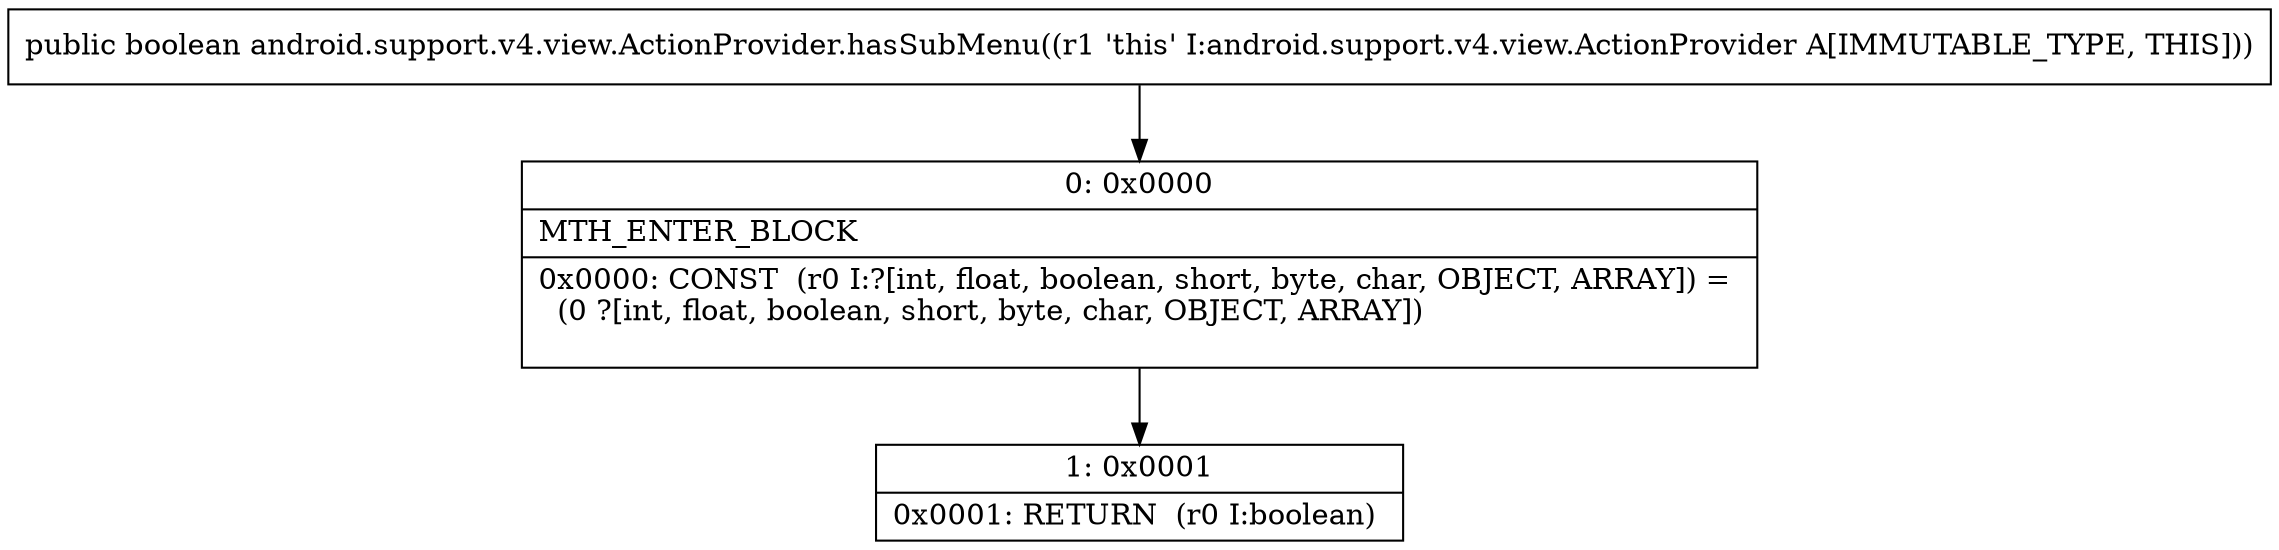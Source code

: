 digraph "CFG forandroid.support.v4.view.ActionProvider.hasSubMenu()Z" {
Node_0 [shape=record,label="{0\:\ 0x0000|MTH_ENTER_BLOCK\l|0x0000: CONST  (r0 I:?[int, float, boolean, short, byte, char, OBJECT, ARRAY]) = \l  (0 ?[int, float, boolean, short, byte, char, OBJECT, ARRAY])\l \l}"];
Node_1 [shape=record,label="{1\:\ 0x0001|0x0001: RETURN  (r0 I:boolean) \l}"];
MethodNode[shape=record,label="{public boolean android.support.v4.view.ActionProvider.hasSubMenu((r1 'this' I:android.support.v4.view.ActionProvider A[IMMUTABLE_TYPE, THIS])) }"];
MethodNode -> Node_0;
Node_0 -> Node_1;
}

